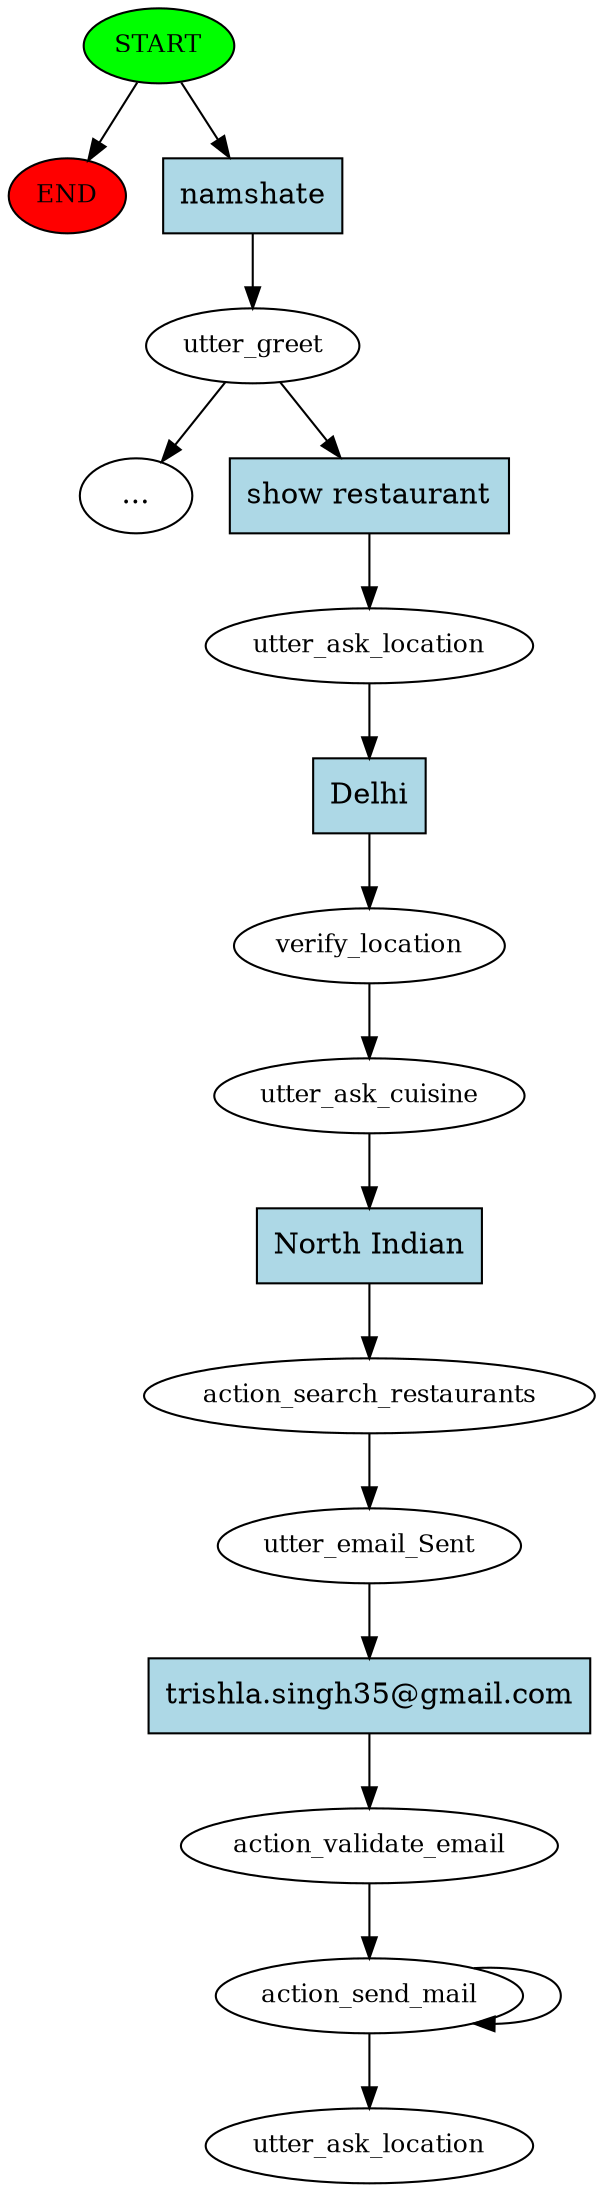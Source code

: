 digraph  {
0 [class="start active", fillcolor=green, fontsize=12, label=START, style=filled];
"-1" [class=end, fillcolor=red, fontsize=12, label=END, style=filled];
1 [class=active, fontsize=12, label=utter_greet];
"-13" [class=ellipsis, label="..."];
13 [class=active, fontsize=12, label=utter_ask_location];
14 [class=active, fontsize=12, label=verify_location];
15 [class=active, fontsize=12, label=utter_ask_cuisine];
16 [class=active, fontsize=12, label=action_search_restaurants];
17 [class=active, fontsize=12, label=utter_email_Sent];
18 [class=active, fontsize=12, label=action_validate_email];
19 [class=active, fontsize=12, label=action_send_mail];
22 [class="dashed active", fontsize=12, label=utter_ask_location];
23 [class="intent active", fillcolor=lightblue, label=namshate, shape=rect, style=filled];
24 [class="intent active", fillcolor=lightblue, label="show restaurant", shape=rect, style=filled];
25 [class="intent active", fillcolor=lightblue, label=Delhi, shape=rect, style=filled];
26 [class="intent active", fillcolor=lightblue, label="North Indian", shape=rect, style=filled];
27 [class="intent active", fillcolor=lightblue, label="trishla.singh35@gmail.com", shape=rect, style=filled];
0 -> "-1"  [class="", key=NONE, label=""];
0 -> 23  [class=active, key=0];
1 -> "-13"  [class="", key=NONE, label=""];
1 -> 24  [class=active, key=0];
13 -> 25  [class=active, key=0];
14 -> 15  [class=active, key=NONE, label=""];
15 -> 26  [class=active, key=0];
16 -> 17  [class=active, key=NONE, label=""];
17 -> 27  [class=active, key=0];
18 -> 19  [class=active, key=NONE, label=""];
19 -> 19  [class=active, key=NONE, label=""];
19 -> 22  [class=active, key=NONE, label=""];
23 -> 1  [class=active, key=0];
24 -> 13  [class=active, key=0];
25 -> 14  [class=active, key=0];
26 -> 16  [class=active, key=0];
27 -> 18  [class=active, key=0];
}
